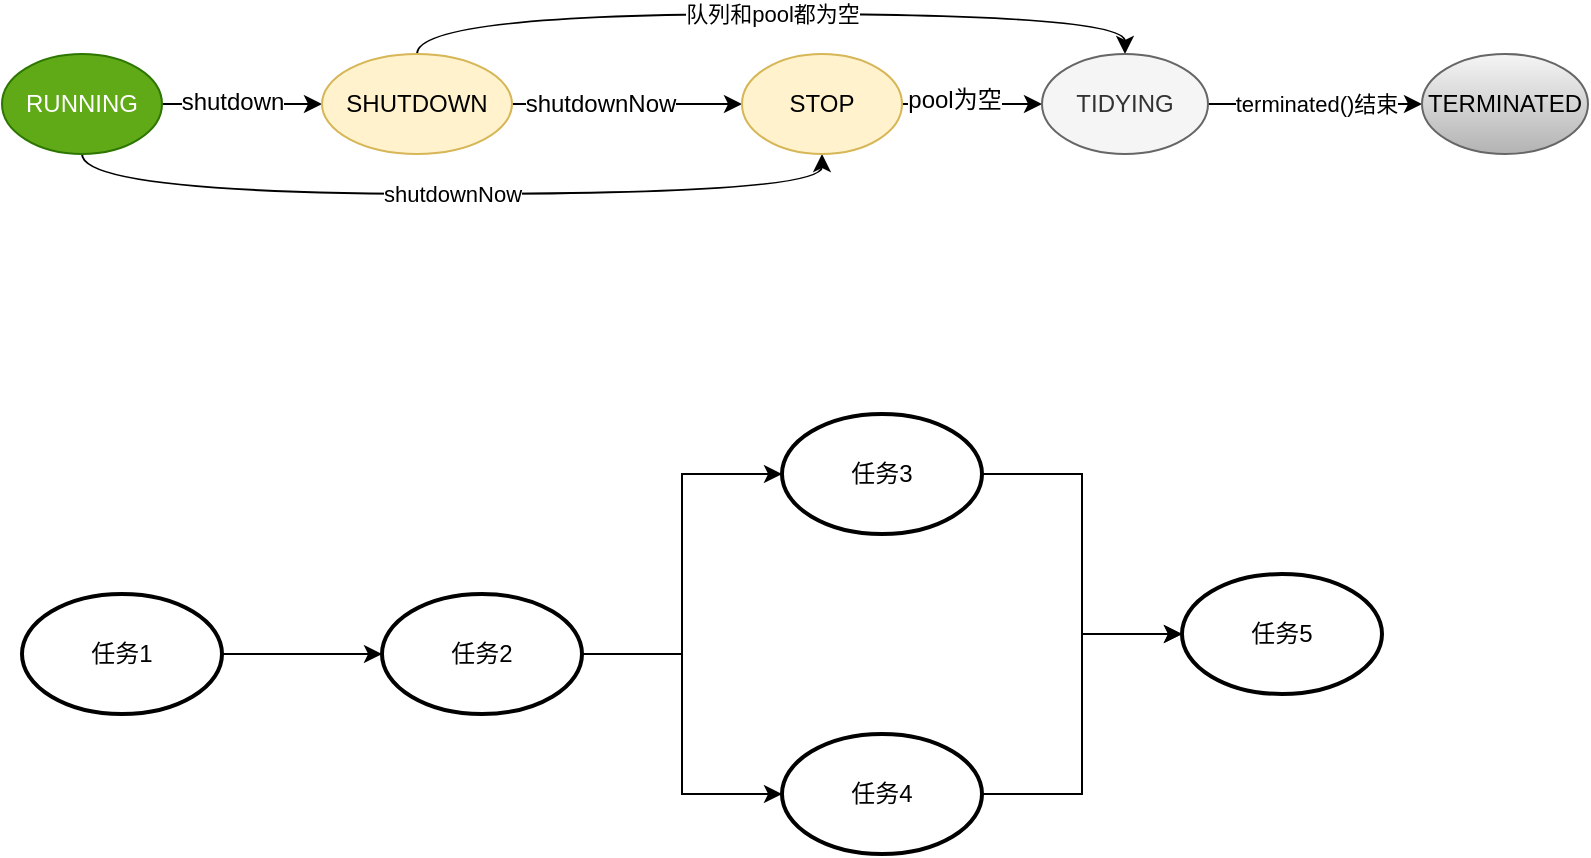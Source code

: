 <mxfile version="10.8.1" type="github"><diagram id="5uom3dIiJE_-3riPG9X3" name="Page-1"><mxGraphModel dx="886" dy="593" grid="1" gridSize="10" guides="1" tooltips="1" connect="1" arrows="1" fold="1" page="1" pageScale="1" pageWidth="827" pageHeight="1169" math="0" shadow="0"><root><mxCell id="0"/><mxCell id="1" parent="0"/><mxCell id="vW3wUw8ZAx5Pii9B7SXr-3" style="edgeStyle=orthogonalEdgeStyle;rounded=0;orthogonalLoop=1;jettySize=auto;html=1;exitX=1;exitY=0.5;exitDx=0;exitDy=0;entryX=0;entryY=0.5;entryDx=0;entryDy=0;" parent="1" source="vW3wUw8ZAx5Pii9B7SXr-1" target="vW3wUw8ZAx5Pii9B7SXr-2" edge="1"><mxGeometry relative="1" as="geometry"/></mxCell><mxCell id="vW3wUw8ZAx5Pii9B7SXr-7" value="shutdown" style="text;html=1;resizable=0;points=[];align=center;verticalAlign=middle;labelBackgroundColor=#ffffff;" parent="vW3wUw8ZAx5Pii9B7SXr-3" vertex="1" connectable="0"><mxGeometry x="-0.143" y="1" relative="1" as="geometry"><mxPoint as="offset"/></mxGeometry></mxCell><mxCell id="vW3wUw8ZAx5Pii9B7SXr-9" value="shutdownNow" style="edgeStyle=orthogonalEdgeStyle;curved=1;rounded=0;orthogonalLoop=1;jettySize=auto;html=1;exitX=0.5;exitY=1;exitDx=0;exitDy=0;entryX=0.5;entryY=1;entryDx=0;entryDy=0;" parent="1" source="vW3wUw8ZAx5Pii9B7SXr-1" target="vW3wUw8ZAx5Pii9B7SXr-4" edge="1"><mxGeometry relative="1" as="geometry"/></mxCell><mxCell id="vW3wUw8ZAx5Pii9B7SXr-1" value="RUNNING" style="ellipse;whiteSpace=wrap;html=1;fillColor=#60a917;strokeColor=#2D7600;fontColor=#ffffff;" parent="1" vertex="1"><mxGeometry x="10" y="120" width="80" height="50" as="geometry"/></mxCell><mxCell id="vW3wUw8ZAx5Pii9B7SXr-5" style="edgeStyle=orthogonalEdgeStyle;rounded=0;orthogonalLoop=1;jettySize=auto;html=1;exitX=1;exitY=0.5;exitDx=0;exitDy=0;entryX=0;entryY=0.5;entryDx=0;entryDy=0;" parent="1" source="vW3wUw8ZAx5Pii9B7SXr-2" target="vW3wUw8ZAx5Pii9B7SXr-4" edge="1"><mxGeometry relative="1" as="geometry"/></mxCell><mxCell id="vW3wUw8ZAx5Pii9B7SXr-8" value="shutdownNow" style="text;html=1;resizable=0;points=[];align=center;verticalAlign=middle;labelBackgroundColor=#ffffff;" parent="vW3wUw8ZAx5Pii9B7SXr-5" vertex="1" connectable="0"><mxGeometry x="-0.238" relative="1" as="geometry"><mxPoint as="offset"/></mxGeometry></mxCell><mxCell id="vW3wUw8ZAx5Pii9B7SXr-16" value="队列和pool都为空" style="edgeStyle=orthogonalEdgeStyle;curved=1;rounded=0;orthogonalLoop=1;jettySize=auto;html=1;exitX=0.5;exitY=0;exitDx=0;exitDy=0;entryX=0.5;entryY=0;entryDx=0;entryDy=0;" parent="1" source="vW3wUw8ZAx5Pii9B7SXr-2" target="vW3wUw8ZAx5Pii9B7SXr-10" edge="1"><mxGeometry relative="1" as="geometry"/></mxCell><mxCell id="vW3wUw8ZAx5Pii9B7SXr-2" value="SHUTDOWN" style="ellipse;whiteSpace=wrap;html=1;fillColor=#fff2cc;strokeColor=#d6b656;" parent="1" vertex="1"><mxGeometry x="170" y="120" width="95" height="50" as="geometry"/></mxCell><mxCell id="vW3wUw8ZAx5Pii9B7SXr-12" style="edgeStyle=orthogonalEdgeStyle;curved=1;rounded=0;orthogonalLoop=1;jettySize=auto;html=1;exitX=1;exitY=0.5;exitDx=0;exitDy=0;entryX=0;entryY=0.5;entryDx=0;entryDy=0;" parent="1" source="vW3wUw8ZAx5Pii9B7SXr-4" target="vW3wUw8ZAx5Pii9B7SXr-10" edge="1"><mxGeometry relative="1" as="geometry"/></mxCell><mxCell id="vW3wUw8ZAx5Pii9B7SXr-15" value="pool为空" style="text;html=1;resizable=0;points=[];align=center;verticalAlign=middle;labelBackgroundColor=#ffffff;" parent="vW3wUw8ZAx5Pii9B7SXr-12" vertex="1" connectable="0"><mxGeometry x="-0.257" y="2" relative="1" as="geometry"><mxPoint as="offset"/></mxGeometry></mxCell><mxCell id="vW3wUw8ZAx5Pii9B7SXr-4" value="STOP" style="ellipse;whiteSpace=wrap;html=1;fillColor=#fff2cc;strokeColor=#d6b656;" parent="1" vertex="1"><mxGeometry x="380" y="120" width="80" height="50" as="geometry"/></mxCell><mxCell id="vW3wUw8ZAx5Pii9B7SXr-14" value="terminated()结束" style="edgeStyle=orthogonalEdgeStyle;curved=1;rounded=0;orthogonalLoop=1;jettySize=auto;html=1;exitX=1;exitY=0.5;exitDx=0;exitDy=0;" parent="1" source="vW3wUw8ZAx5Pii9B7SXr-10" target="vW3wUw8ZAx5Pii9B7SXr-13" edge="1"><mxGeometry relative="1" as="geometry"/></mxCell><mxCell id="vW3wUw8ZAx5Pii9B7SXr-10" value="TIDYING" style="ellipse;whiteSpace=wrap;html=1;fillColor=#f5f5f5;strokeColor=#666666;fontColor=#333333;" parent="1" vertex="1"><mxGeometry x="530" y="120" width="83" height="50" as="geometry"/></mxCell><mxCell id="vW3wUw8ZAx5Pii9B7SXr-13" value="TERMINATED" style="ellipse;whiteSpace=wrap;html=1;gradientColor=#b3b3b3;fillColor=#f5f5f5;strokeColor=#666666;" parent="1" vertex="1"><mxGeometry x="720" y="120" width="83" height="50" as="geometry"/></mxCell><mxCell id="QPl8i3-3sxydYR19pG4k-6" style="edgeStyle=orthogonalEdgeStyle;rounded=0;orthogonalLoop=1;jettySize=auto;html=1;exitX=1;exitY=0.5;exitDx=0;exitDy=0;exitPerimeter=0;" edge="1" parent="1" source="QPl8i3-3sxydYR19pG4k-1" target="QPl8i3-3sxydYR19pG4k-2"><mxGeometry relative="1" as="geometry"/></mxCell><mxCell id="QPl8i3-3sxydYR19pG4k-1" value="任务1" style="strokeWidth=2;html=1;shape=mxgraph.flowchart.start_1;whiteSpace=wrap;" vertex="1" parent="1"><mxGeometry x="20" y="390" width="100" height="60" as="geometry"/></mxCell><mxCell id="QPl8i3-3sxydYR19pG4k-7" style="edgeStyle=orthogonalEdgeStyle;rounded=0;orthogonalLoop=1;jettySize=auto;html=1;exitX=1;exitY=0.5;exitDx=0;exitDy=0;exitPerimeter=0;entryX=0;entryY=0.5;entryDx=0;entryDy=0;entryPerimeter=0;" edge="1" parent="1" source="QPl8i3-3sxydYR19pG4k-2" target="QPl8i3-3sxydYR19pG4k-4"><mxGeometry relative="1" as="geometry"/></mxCell><mxCell id="QPl8i3-3sxydYR19pG4k-11" style="edgeStyle=orthogonalEdgeStyle;rounded=0;orthogonalLoop=1;jettySize=auto;html=1;exitX=1;exitY=0.5;exitDx=0;exitDy=0;exitPerimeter=0;entryX=0;entryY=0.5;entryDx=0;entryDy=0;entryPerimeter=0;" edge="1" parent="1" source="QPl8i3-3sxydYR19pG4k-2" target="QPl8i3-3sxydYR19pG4k-5"><mxGeometry relative="1" as="geometry"/></mxCell><mxCell id="QPl8i3-3sxydYR19pG4k-2" value="任务2" style="strokeWidth=2;html=1;shape=mxgraph.flowchart.start_1;whiteSpace=wrap;" vertex="1" parent="1"><mxGeometry x="200" y="390" width="100" height="60" as="geometry"/></mxCell><mxCell id="QPl8i3-3sxydYR19pG4k-3" value="任务5" style="strokeWidth=2;html=1;shape=mxgraph.flowchart.start_1;whiteSpace=wrap;" vertex="1" parent="1"><mxGeometry x="600" y="380" width="100" height="60" as="geometry"/></mxCell><mxCell id="QPl8i3-3sxydYR19pG4k-9" style="edgeStyle=orthogonalEdgeStyle;rounded=0;orthogonalLoop=1;jettySize=auto;html=1;exitX=1;exitY=0.5;exitDx=0;exitDy=0;exitPerimeter=0;entryX=0;entryY=0.5;entryDx=0;entryDy=0;entryPerimeter=0;" edge="1" parent="1" source="QPl8i3-3sxydYR19pG4k-4" target="QPl8i3-3sxydYR19pG4k-3"><mxGeometry relative="1" as="geometry"/></mxCell><mxCell id="QPl8i3-3sxydYR19pG4k-4" value="任务3" style="strokeWidth=2;html=1;shape=mxgraph.flowchart.start_1;whiteSpace=wrap;" vertex="1" parent="1"><mxGeometry x="400" y="300" width="100" height="60" as="geometry"/></mxCell><mxCell id="QPl8i3-3sxydYR19pG4k-10" style="edgeStyle=orthogonalEdgeStyle;rounded=0;orthogonalLoop=1;jettySize=auto;html=1;exitX=1;exitY=0.5;exitDx=0;exitDy=0;exitPerimeter=0;entryX=0;entryY=0.5;entryDx=0;entryDy=0;entryPerimeter=0;" edge="1" parent="1" source="QPl8i3-3sxydYR19pG4k-5" target="QPl8i3-3sxydYR19pG4k-3"><mxGeometry relative="1" as="geometry"/></mxCell><mxCell id="QPl8i3-3sxydYR19pG4k-5" value="任务4" style="strokeWidth=2;html=1;shape=mxgraph.flowchart.start_1;whiteSpace=wrap;" vertex="1" parent="1"><mxGeometry x="400" y="460" width="100" height="60" as="geometry"/></mxCell></root></mxGraphModel></diagram></mxfile>